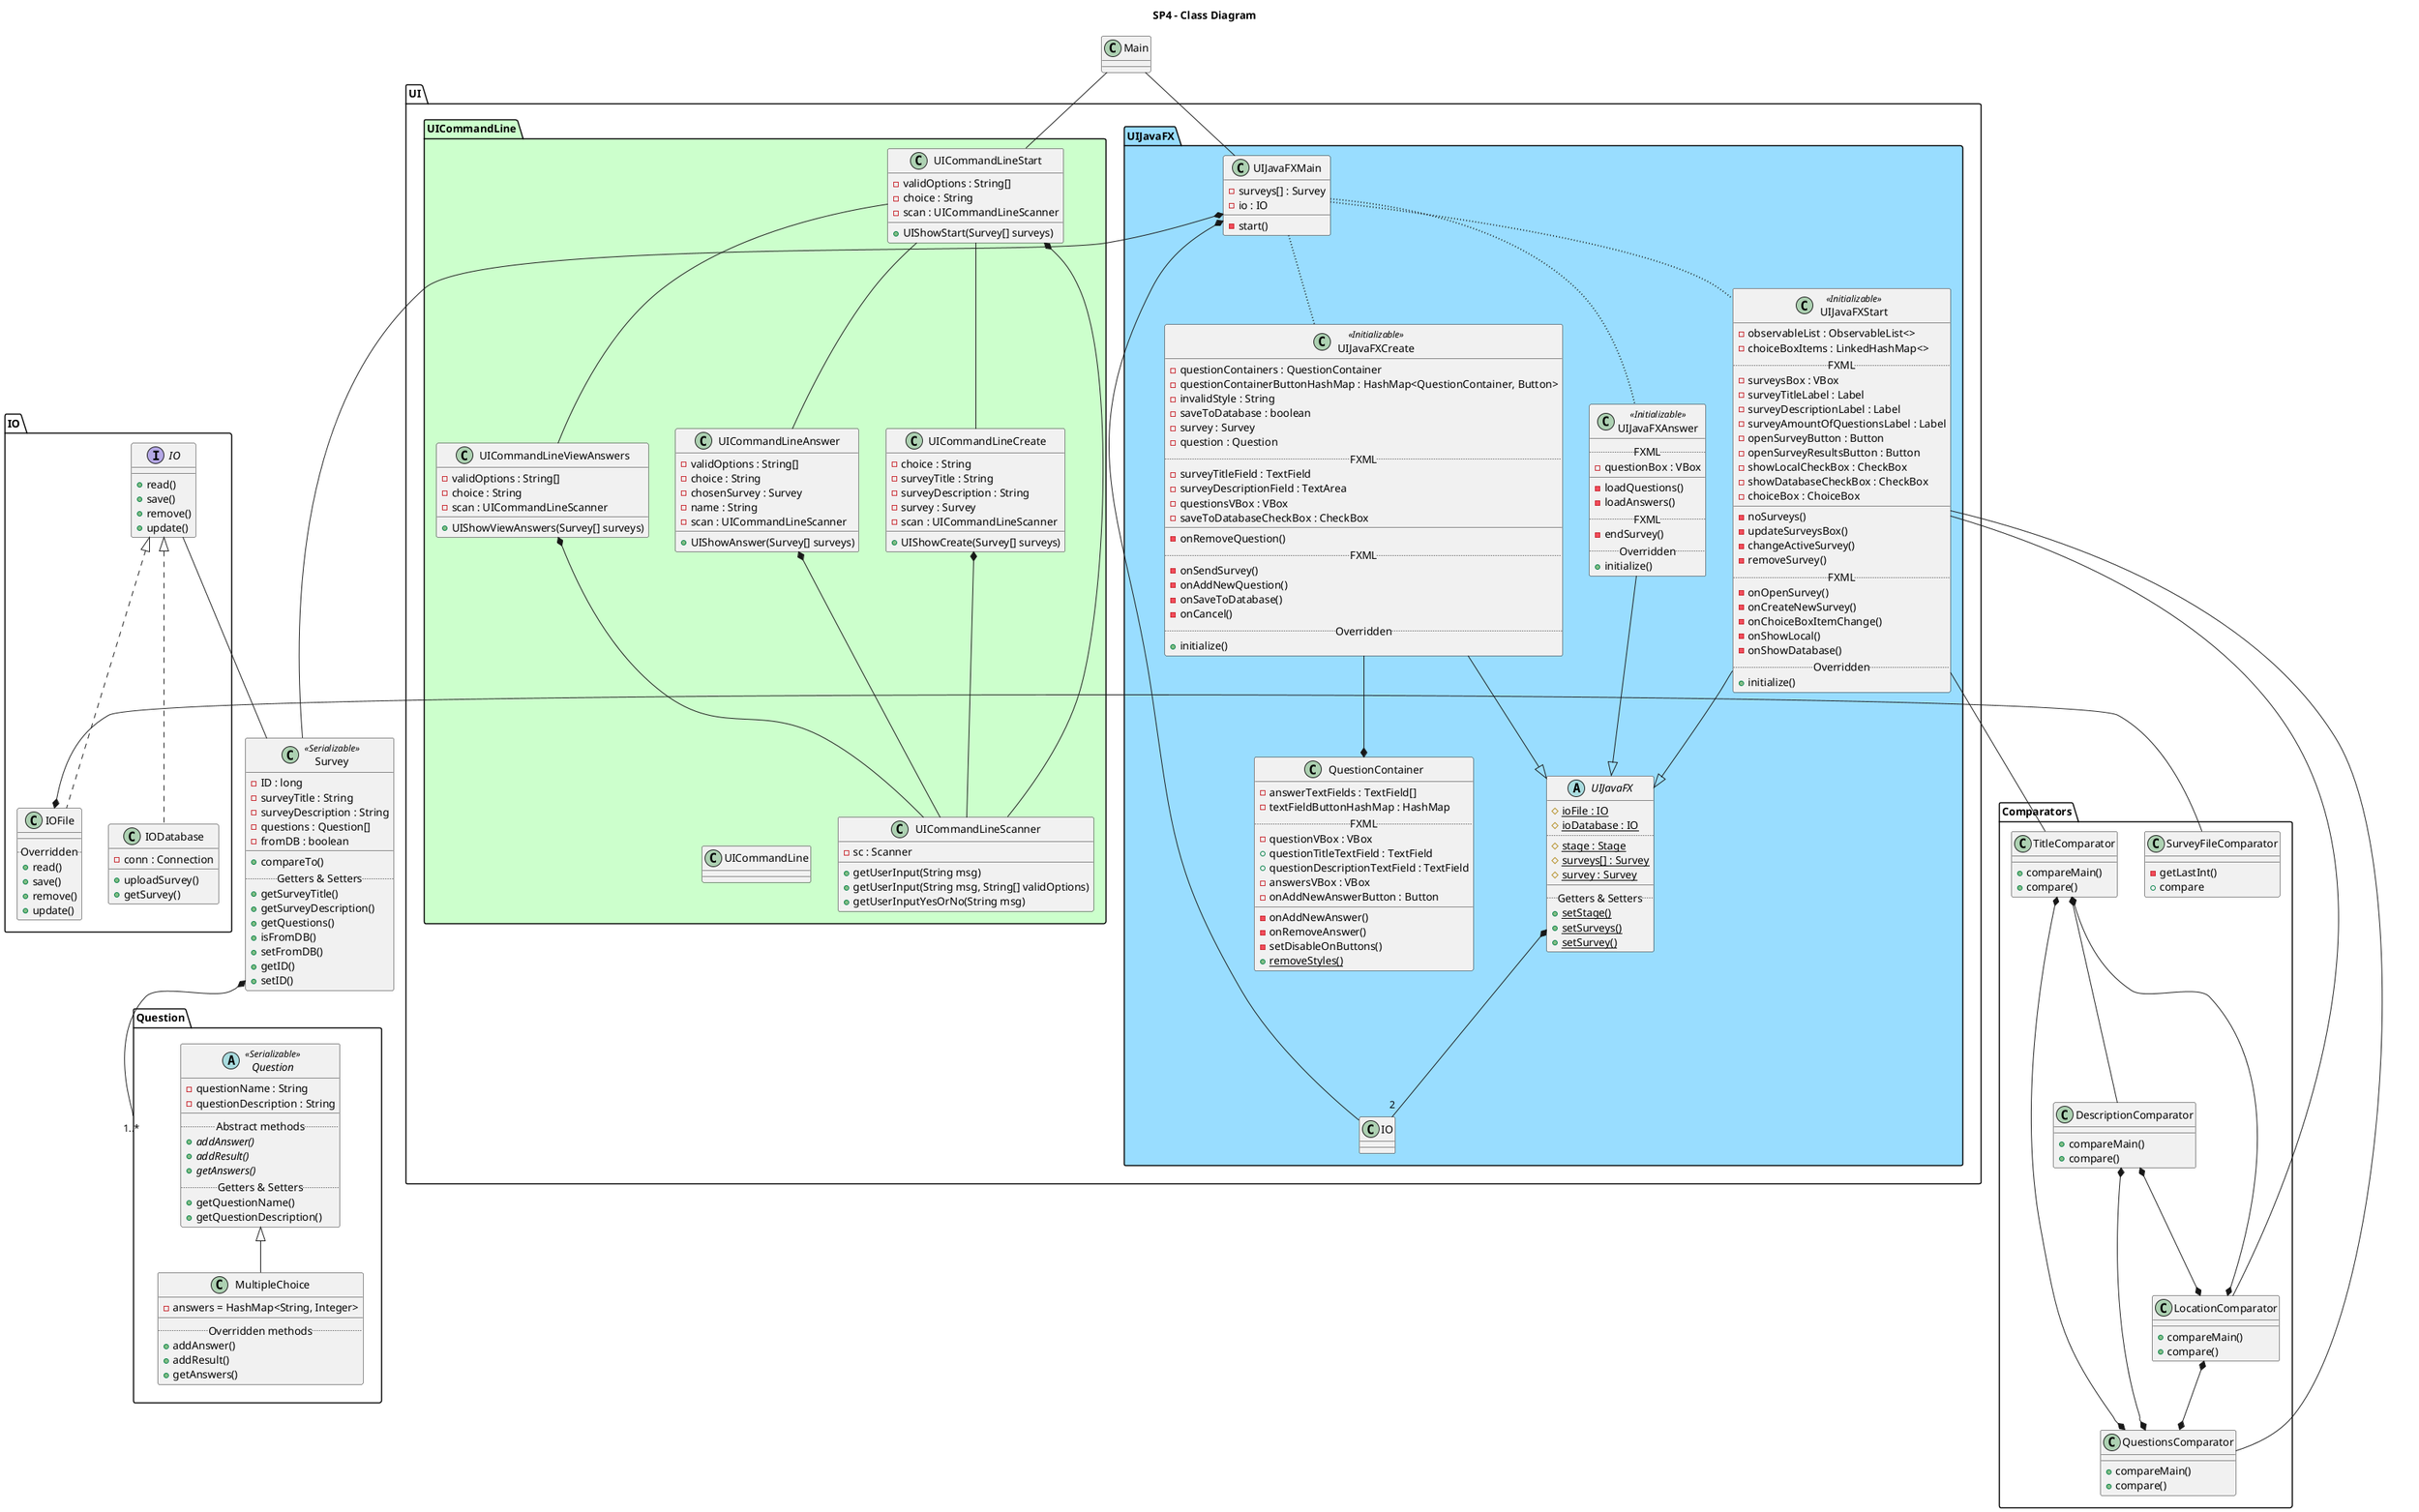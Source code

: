 @startuml
'https://plantuml.com/class-diagram
title SP4 - Class Diagram

class Main {
}

package Question{
    abstract class Question <<Serializable>> {
        - questionName : String
        - questionDescription : String
        __
        ..Abstract methods..
        + {abstract} addAnswer()
        + {abstract} addResult()
        + {abstract} getAnswers()
        ..Getters & Setters..
        + getQuestionName()
        + getQuestionDescription()
    }

    class MultipleChoice {
        - answers = HashMap<String, Integer>
        __
        ..Overridden methods..
        + addAnswer()
        + addResult()
        + getAnswers()
    }

    Question <|-- MultipleChoice
}

class Survey <<Serializable>> {
    - ID : long
    - surveyTitle : String
    - surveyDescription : String
    - questions : Question[]
    - fromDB : boolean
    __
    + compareTo()
    ..Getters & Setters..
    + getSurveyTitle()
    + getSurveyDescription()
    + getQuestions()
    + isFromDB()
    + setFromDB()
    + getID()
    + setID()
}

Survey *--"1..*" Question


package IO {
    interface IO {
        + read()
        + save()
        + remove()
        + update()
    }

    class IOFile {
        __
        ..Overridden..
        + read()
        + save()
        + remove()
        + update()
    }

    class IODatabase {
        - conn : Connection
        __
        + uploadSurvey()
        + getSurvey()
    }

    IO <|.. IOFile
    IO <|.. IODatabase

    IO -- Survey
}

package UI {
    package UICommandLine #CCFFCC {
        class UICommandLineScanner {
            -sc : Scanner

            +getUserInput(String msg)
            +getUserInput(String msg, String[] validOptions)
            +getUserInputYesOrNo(String msg)
        }
        class UICommandLineStart {
            -validOptions : String[]
            -choice : String
            -scan : UICommandLineScanner

            +UIShowStart(Survey[] surveys)
        }
        class UICommandLineAnswer {
            -validOptions : String[]
            -choice : String
            -chosenSurvey : Survey
            -name : String
            -scan : UICommandLineScanner

            +UIShowAnswer(Survey[] surveys)
        }
        class UICommandLineCreate {
            -choice : String
            -surveyTitle : String
            -surveyDescription : String
            -survey : Survey
            -scan : UICommandLineScanner

            +UIShowCreate(Survey[] surveys)
        }
        class UICommandLineViewAnswers {
            -validOptions : String[]
            -choice : String
            -scan : UICommandLineScanner

            +UIShowViewAnswers(Survey[] surveys)
        }
        UICommandLineStart -- UICommandLineAnswer
        UICommandLineStart -- UICommandLineCreate
        UICommandLineStart -- UICommandLineViewAnswers

        UICommandLineStart *-- UICommandLineScanner
        UICommandLineAnswer *-- UICommandLineScanner
        UICommandLineViewAnswers *-- UICommandLineScanner
        UICommandLineCreate *-- UICommandLineScanner

        UICommandLineViewAnswers -[hidden]- UICommandLine
        UICommandLineAnswer -[hidden]- UICommandLine
        UICommandLineCreate -[hidden]- UICommandLine

        UICommandLineStart -- Main
    }
    package UIJavaFX #99DDFF {
        class UIJavaFXMain {
            - surveys[] : Survey
            - io : IO
            - start()
        }
        abstract class UIJavaFX {
            # {static} ioFile : IO
            # {static} ioDatabase : IO
            ..
            # {static} stage : Stage
            # {static} surveys[] : Survey
            # {static} survey : Survey
            __
            ..Getters & Setters..
            + {static} setStage()
            + {static} setSurveys()
            + {static} setSurvey()
        }
        class UIJavaFXStart <<Initializable>> {
            - observableList : ObservableList<>
            - choiceBoxItems : LinkedHashMap<>
            ..FXML..
            - surveysBox : VBox
            - surveyTitleLabel : Label
            - surveyDescriptionLabel : Label
            - surveyAmountOfQuestionsLabel : Label
            - openSurveyButton : Button
            - openSurveyResultsButton : Button
            - showLocalCheckBox : CheckBox
            - showDatabaseCheckBox : CheckBox
            - choiceBox : ChoiceBox
            __
            - noSurveys()
            - updateSurveysBox()
            - changeActiveSurvey()
            - removeSurvey()
            ..FXML..
            - onOpenSurvey()
            - onCreateNewSurvey()
            - onChoiceBoxItemChange()
            - onShowLocal()
            - onShowDatabase()
            ..Overridden..
            + initialize()
        }
        class UIJavaFXAnswer <<Initializable>> {
            ..FXML..
            - questionBox : VBox
            __
            - loadQuestions()
            - loadAnswers()
            ..FXML..
            - endSurvey()
            ..Overridden..
            + initialize()
        }
        class UIJavaFXCreate <<Initializable>> {
            - questionContainers : QuestionContainer
            - questionContainerButtonHashMap : HashMap<QuestionContainer, Button>
            - invalidStyle : String
            - saveToDatabase : boolean
            - survey : Survey
            - question : Question
            ..FXML..
            - surveyTitleField : TextField
            - surveyDescriptionField : TextArea
            - questionsVBox : VBox
            - saveToDatabaseCheckBox : CheckBox
            __
            - onRemoveQuestion()
            ..FXML..
            - onSendSurvey()
            - onAddNewQuestion()
            - onSaveToDatabase()
            - onCancel()
            ..Overridden..
            + initialize()
        }
        class QuestionContainer {
            - answerTextFields : TextField[]
            - textFieldButtonHashMap : HashMap
            ..FXML..
            - questionVBox : VBox
            + questionTitleTextField : TextField
            + questionDescriptionTextField : TextField
            - answersVBox : VBox
            - onAddNewAnswerButton : Button
            __
            - onAddNewAnswer()
            - onRemoveAnswer()
            - setDisableOnButtons()
            + {static} removeStyles()
        }
        UIJavaFXStart --|> UIJavaFX
        UIJavaFXAnswer --|> UIJavaFX
        UIJavaFXCreate --|> UIJavaFX
        UIJavaFXMain -[dotted,thickness=2]- UIJavaFXStart
        UIJavaFXMain -[dotted,thickness=2]- UIJavaFXAnswer
        UIJavaFXMain -[dotted,thickness=2]- UIJavaFXCreate

        UIJavaFXMain *- Survey
        Main -- UIJavaFXMain

        UIJavaFX *--"2" IO
        UIJavaFXMain *-- IO

        UIJavaFXCreate --* QuestionContainer
    }
}

package Comparators {
    class TitleComparator {
        __
        + compareMain()
        + compare()
    }
    class DescriptionComparator {
        __
        + compareMain()
        + compare()
    }
    class LocationComparator {
        __
        + compareMain()
        + compare()
    }
    class QuestionsComparator {
        __
        + compareMain()
        + compare()
    }
    class SurveyFileComparator {
        __
        - getLastInt()
        + compare
    }

    TitleComparator *-- DescriptionComparator
    TitleComparator *--* QuestionsComparator
    TitleComparator *--* LocationComparator

    DescriptionComparator *--* QuestionsComparator
    DescriptionComparator *--* LocationComparator

    LocationComparator *--* QuestionsComparator
}

UIJavaFXStart -- TitleComparator
UIJavaFXStart -- LocationComparator
UIJavaFXStart -- QuestionsComparator

SurveyFileComparator -* IOFile

@enduml